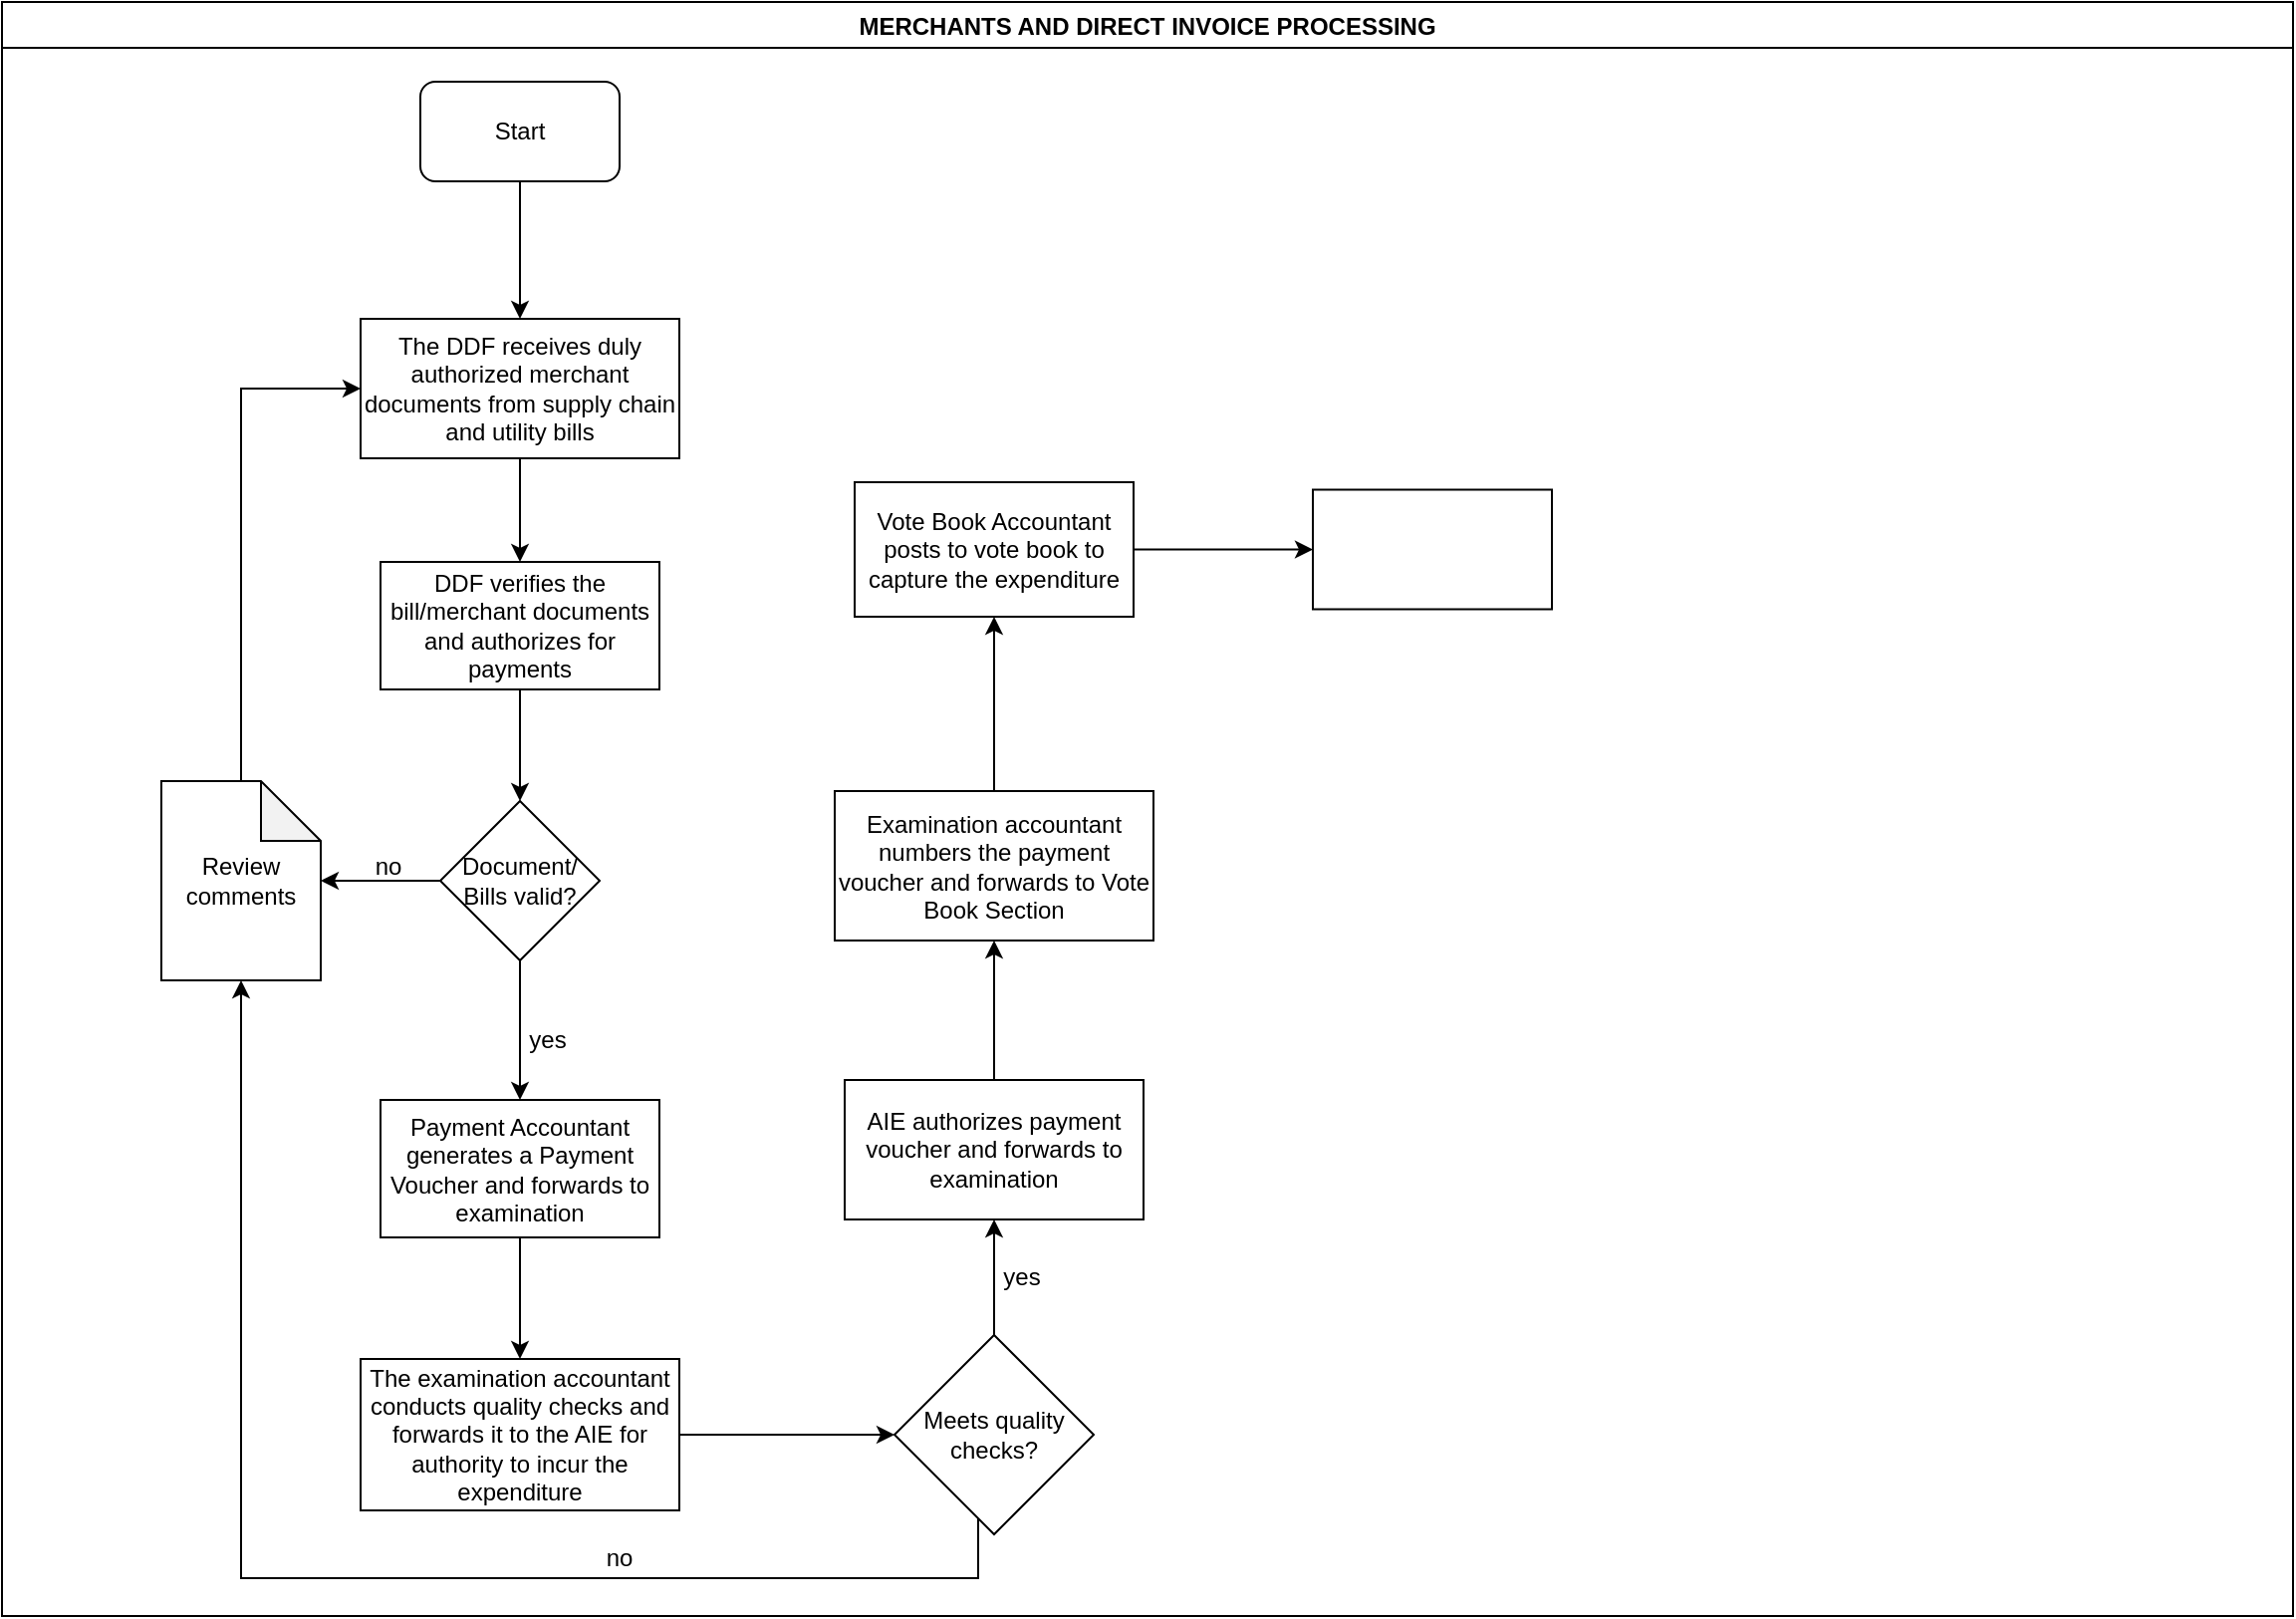 <mxfile version="13.10.9" type="github">
  <diagram id="1mt4vwLYY_OGF_tediNy" name="Page-1">
    <mxGraphModel dx="1038" dy="547" grid="1" gridSize="10" guides="1" tooltips="1" connect="1" arrows="1" fold="1" page="1" pageScale="1" pageWidth="1169" pageHeight="827" math="0" shadow="0">
      <root>
        <mxCell id="0" />
        <mxCell id="1" parent="0" />
        <mxCell id="YcZZJkjSdOPoPSPX9Uab-5" value="MERCHANTS AND DIRECT INVOICE PROCESSING" style="swimlane;" vertex="1" parent="1">
          <mxGeometry x="10" y="9" width="1150" height="810" as="geometry" />
        </mxCell>
        <mxCell id="YcZZJkjSdOPoPSPX9Uab-6" value="Start" style="rounded=1;whiteSpace=wrap;html=1;" vertex="1" parent="YcZZJkjSdOPoPSPX9Uab-5">
          <mxGeometry x="210" y="40" width="100" height="50" as="geometry" />
        </mxCell>
        <mxCell id="YcZZJkjSdOPoPSPX9Uab-9" value="The DDF receives duly authorized merchant documents from supply chain and utility bills" style="rounded=0;whiteSpace=wrap;html=1;" vertex="1" parent="YcZZJkjSdOPoPSPX9Uab-5">
          <mxGeometry x="180" y="159" width="160" height="70" as="geometry" />
        </mxCell>
        <mxCell id="YcZZJkjSdOPoPSPX9Uab-8" value="" style="edgeStyle=orthogonalEdgeStyle;rounded=0;orthogonalLoop=1;jettySize=auto;html=1;entryX=0.5;entryY=0;entryDx=0;entryDy=0;" edge="1" parent="YcZZJkjSdOPoPSPX9Uab-5" source="YcZZJkjSdOPoPSPX9Uab-6" target="YcZZJkjSdOPoPSPX9Uab-9">
          <mxGeometry relative="1" as="geometry">
            <mxPoint x="260" y="165" as="targetPoint" />
          </mxGeometry>
        </mxCell>
        <mxCell id="YcZZJkjSdOPoPSPX9Uab-10" value="DDF verifies the bill/merchant documents and authorizes for payments" style="whiteSpace=wrap;html=1;rounded=0;" vertex="1" parent="YcZZJkjSdOPoPSPX9Uab-5">
          <mxGeometry x="190" y="281" width="140" height="64" as="geometry" />
        </mxCell>
        <mxCell id="YcZZJkjSdOPoPSPX9Uab-11" value="" style="edgeStyle=orthogonalEdgeStyle;rounded=0;orthogonalLoop=1;jettySize=auto;html=1;" edge="1" parent="YcZZJkjSdOPoPSPX9Uab-5" source="YcZZJkjSdOPoPSPX9Uab-9" target="YcZZJkjSdOPoPSPX9Uab-10">
          <mxGeometry relative="1" as="geometry" />
        </mxCell>
        <mxCell id="YcZZJkjSdOPoPSPX9Uab-16" value="Document/ Bills valid?" style="rhombus;whiteSpace=wrap;html=1;rounded=0;" vertex="1" parent="YcZZJkjSdOPoPSPX9Uab-5">
          <mxGeometry x="220" y="401" width="80" height="80" as="geometry" />
        </mxCell>
        <mxCell id="YcZZJkjSdOPoPSPX9Uab-17" value="" style="edgeStyle=orthogonalEdgeStyle;rounded=0;orthogonalLoop=1;jettySize=auto;html=1;" edge="1" parent="YcZZJkjSdOPoPSPX9Uab-5" source="YcZZJkjSdOPoPSPX9Uab-10" target="YcZZJkjSdOPoPSPX9Uab-16">
          <mxGeometry relative="1" as="geometry" />
        </mxCell>
        <mxCell id="YcZZJkjSdOPoPSPX9Uab-12" value="Payment Accountant generates a Payment Voucher and forwards to examination" style="whiteSpace=wrap;html=1;rounded=0;" vertex="1" parent="YcZZJkjSdOPoPSPX9Uab-5">
          <mxGeometry x="190" y="551" width="140" height="69" as="geometry" />
        </mxCell>
        <mxCell id="YcZZJkjSdOPoPSPX9Uab-14" value="The examination accountant conducts quality checks and forwards it to the AIE for authority to incur the expenditure" style="whiteSpace=wrap;html=1;rounded=0;" vertex="1" parent="YcZZJkjSdOPoPSPX9Uab-5">
          <mxGeometry x="180" y="681" width="160" height="76" as="geometry" />
        </mxCell>
        <mxCell id="YcZZJkjSdOPoPSPX9Uab-20" value="yes" style="text;html=1;strokeColor=none;fillColor=none;align=center;verticalAlign=middle;whiteSpace=wrap;rounded=0;" vertex="1" parent="YcZZJkjSdOPoPSPX9Uab-5">
          <mxGeometry x="254" y="511" width="40" height="20" as="geometry" />
        </mxCell>
        <mxCell id="YcZZJkjSdOPoPSPX9Uab-23" value="Review comments" style="shape=note;whiteSpace=wrap;html=1;backgroundOutline=1;darkOpacity=0.05;" vertex="1" parent="YcZZJkjSdOPoPSPX9Uab-5">
          <mxGeometry x="80" y="391" width="80" height="100" as="geometry" />
        </mxCell>
        <mxCell id="YcZZJkjSdOPoPSPX9Uab-24" value="no" style="text;html=1;strokeColor=none;fillColor=none;align=center;verticalAlign=middle;whiteSpace=wrap;rounded=0;" vertex="1" parent="YcZZJkjSdOPoPSPX9Uab-5">
          <mxGeometry x="174" y="424" width="40" height="20" as="geometry" />
        </mxCell>
        <mxCell id="YcZZJkjSdOPoPSPX9Uab-26" value="" style="edgeStyle=orthogonalEdgeStyle;rounded=0;orthogonalLoop=1;jettySize=auto;html=1;entryX=0;entryY=0.5;entryDx=0;entryDy=0;" edge="1" parent="YcZZJkjSdOPoPSPX9Uab-5" source="YcZZJkjSdOPoPSPX9Uab-23" target="YcZZJkjSdOPoPSPX9Uab-9">
          <mxGeometry relative="1" as="geometry">
            <mxPoint x="120" y="291" as="targetPoint" />
            <Array as="points">
              <mxPoint x="120" y="194" />
            </Array>
          </mxGeometry>
        </mxCell>
        <mxCell id="YcZZJkjSdOPoPSPX9Uab-28" value="" style="edgeStyle=orthogonalEdgeStyle;rounded=0;orthogonalLoop=1;jettySize=auto;html=1;entryX=0.5;entryY=0;entryDx=0;entryDy=0;" edge="1" parent="YcZZJkjSdOPoPSPX9Uab-5" source="YcZZJkjSdOPoPSPX9Uab-12" target="YcZZJkjSdOPoPSPX9Uab-14">
          <mxGeometry relative="1" as="geometry">
            <mxPoint x="260" y="671" as="targetPoint" />
          </mxGeometry>
        </mxCell>
        <mxCell id="YcZZJkjSdOPoPSPX9Uab-32" value="" style="edgeStyle=orthogonalEdgeStyle;rounded=0;orthogonalLoop=1;jettySize=auto;html=1;entryX=0.5;entryY=1;entryDx=0;entryDy=0;entryPerimeter=0;" edge="1" parent="YcZZJkjSdOPoPSPX9Uab-5" source="YcZZJkjSdOPoPSPX9Uab-29" target="YcZZJkjSdOPoPSPX9Uab-23">
          <mxGeometry relative="1" as="geometry">
            <mxPoint x="490" y="869" as="targetPoint" />
            <Array as="points">
              <mxPoint x="490" y="791" />
              <mxPoint x="120" y="791" />
            </Array>
          </mxGeometry>
        </mxCell>
        <mxCell id="YcZZJkjSdOPoPSPX9Uab-29" value="Meets quality checks?" style="rhombus;whiteSpace=wrap;html=1;rounded=0;" vertex="1" parent="YcZZJkjSdOPoPSPX9Uab-5">
          <mxGeometry x="448" y="669" width="100" height="100" as="geometry" />
        </mxCell>
        <mxCell id="YcZZJkjSdOPoPSPX9Uab-30" value="" style="edgeStyle=orthogonalEdgeStyle;rounded=0;orthogonalLoop=1;jettySize=auto;html=1;" edge="1" parent="YcZZJkjSdOPoPSPX9Uab-5" source="YcZZJkjSdOPoPSPX9Uab-14" target="YcZZJkjSdOPoPSPX9Uab-29">
          <mxGeometry relative="1" as="geometry" />
        </mxCell>
        <mxCell id="YcZZJkjSdOPoPSPX9Uab-33" value="no" style="text;html=1;strokeColor=none;fillColor=none;align=center;verticalAlign=middle;whiteSpace=wrap;rounded=0;" vertex="1" parent="YcZZJkjSdOPoPSPX9Uab-5">
          <mxGeometry x="290" y="771" width="40" height="20" as="geometry" />
        </mxCell>
        <mxCell id="YcZZJkjSdOPoPSPX9Uab-19" value="" style="edgeStyle=orthogonalEdgeStyle;rounded=0;orthogonalLoop=1;jettySize=auto;html=1;" edge="1" parent="1" source="YcZZJkjSdOPoPSPX9Uab-16">
          <mxGeometry relative="1" as="geometry">
            <mxPoint x="270" y="560" as="targetPoint" />
          </mxGeometry>
        </mxCell>
        <mxCell id="YcZZJkjSdOPoPSPX9Uab-22" value="" style="edgeStyle=orthogonalEdgeStyle;rounded=0;orthogonalLoop=1;jettySize=auto;html=1;" edge="1" parent="1" source="YcZZJkjSdOPoPSPX9Uab-16">
          <mxGeometry relative="1" as="geometry">
            <mxPoint x="170" y="450" as="targetPoint" />
          </mxGeometry>
        </mxCell>
        <mxCell id="YcZZJkjSdOPoPSPX9Uab-37" value="" style="edgeStyle=orthogonalEdgeStyle;rounded=0;orthogonalLoop=1;jettySize=auto;html=1;" edge="1" parent="1" source="YcZZJkjSdOPoPSPX9Uab-34" target="YcZZJkjSdOPoPSPX9Uab-36">
          <mxGeometry relative="1" as="geometry" />
        </mxCell>
        <mxCell id="YcZZJkjSdOPoPSPX9Uab-34" value="AIE authorizes payment voucher and forwards to examination" style="whiteSpace=wrap;html=1;rounded=0;" vertex="1" parent="1">
          <mxGeometry x="433" y="550" width="150" height="70" as="geometry" />
        </mxCell>
        <mxCell id="YcZZJkjSdOPoPSPX9Uab-35" value="" style="edgeStyle=orthogonalEdgeStyle;rounded=0;orthogonalLoop=1;jettySize=auto;html=1;" edge="1" parent="1" source="YcZZJkjSdOPoPSPX9Uab-29" target="YcZZJkjSdOPoPSPX9Uab-34">
          <mxGeometry relative="1" as="geometry" />
        </mxCell>
        <mxCell id="YcZZJkjSdOPoPSPX9Uab-40" value="" style="edgeStyle=orthogonalEdgeStyle;rounded=0;orthogonalLoop=1;jettySize=auto;html=1;" edge="1" parent="1" source="YcZZJkjSdOPoPSPX9Uab-36" target="YcZZJkjSdOPoPSPX9Uab-39">
          <mxGeometry relative="1" as="geometry" />
        </mxCell>
        <mxCell id="YcZZJkjSdOPoPSPX9Uab-36" value="Examination accountant numbers the payment voucher and forwards to Vote Book Section" style="whiteSpace=wrap;html=1;rounded=0;" vertex="1" parent="1">
          <mxGeometry x="428" y="405" width="160" height="75" as="geometry" />
        </mxCell>
        <mxCell id="YcZZJkjSdOPoPSPX9Uab-38" value="yes" style="text;html=1;strokeColor=none;fillColor=none;align=center;verticalAlign=middle;whiteSpace=wrap;rounded=0;" vertex="1" parent="1">
          <mxGeometry x="502" y="639" width="40" height="20" as="geometry" />
        </mxCell>
        <mxCell id="YcZZJkjSdOPoPSPX9Uab-42" value="" style="edgeStyle=orthogonalEdgeStyle;rounded=0;orthogonalLoop=1;jettySize=auto;html=1;entryX=0;entryY=0.5;entryDx=0;entryDy=0;" edge="1" parent="1" source="YcZZJkjSdOPoPSPX9Uab-39" target="YcZZJkjSdOPoPSPX9Uab-41">
          <mxGeometry relative="1" as="geometry">
            <mxPoint x="668" y="283.8" as="targetPoint" />
          </mxGeometry>
        </mxCell>
        <mxCell id="YcZZJkjSdOPoPSPX9Uab-39" value="Vote Book Accountant posts to vote book to capture the expenditure" style="whiteSpace=wrap;html=1;rounded=0;" vertex="1" parent="1">
          <mxGeometry x="438" y="250" width="140" height="67.5" as="geometry" />
        </mxCell>
        <mxCell id="YcZZJkjSdOPoPSPX9Uab-41" value="" style="whiteSpace=wrap;html=1;rounded=0;" vertex="1" parent="1">
          <mxGeometry x="668" y="253.75" width="120" height="60" as="geometry" />
        </mxCell>
      </root>
    </mxGraphModel>
  </diagram>
</mxfile>
